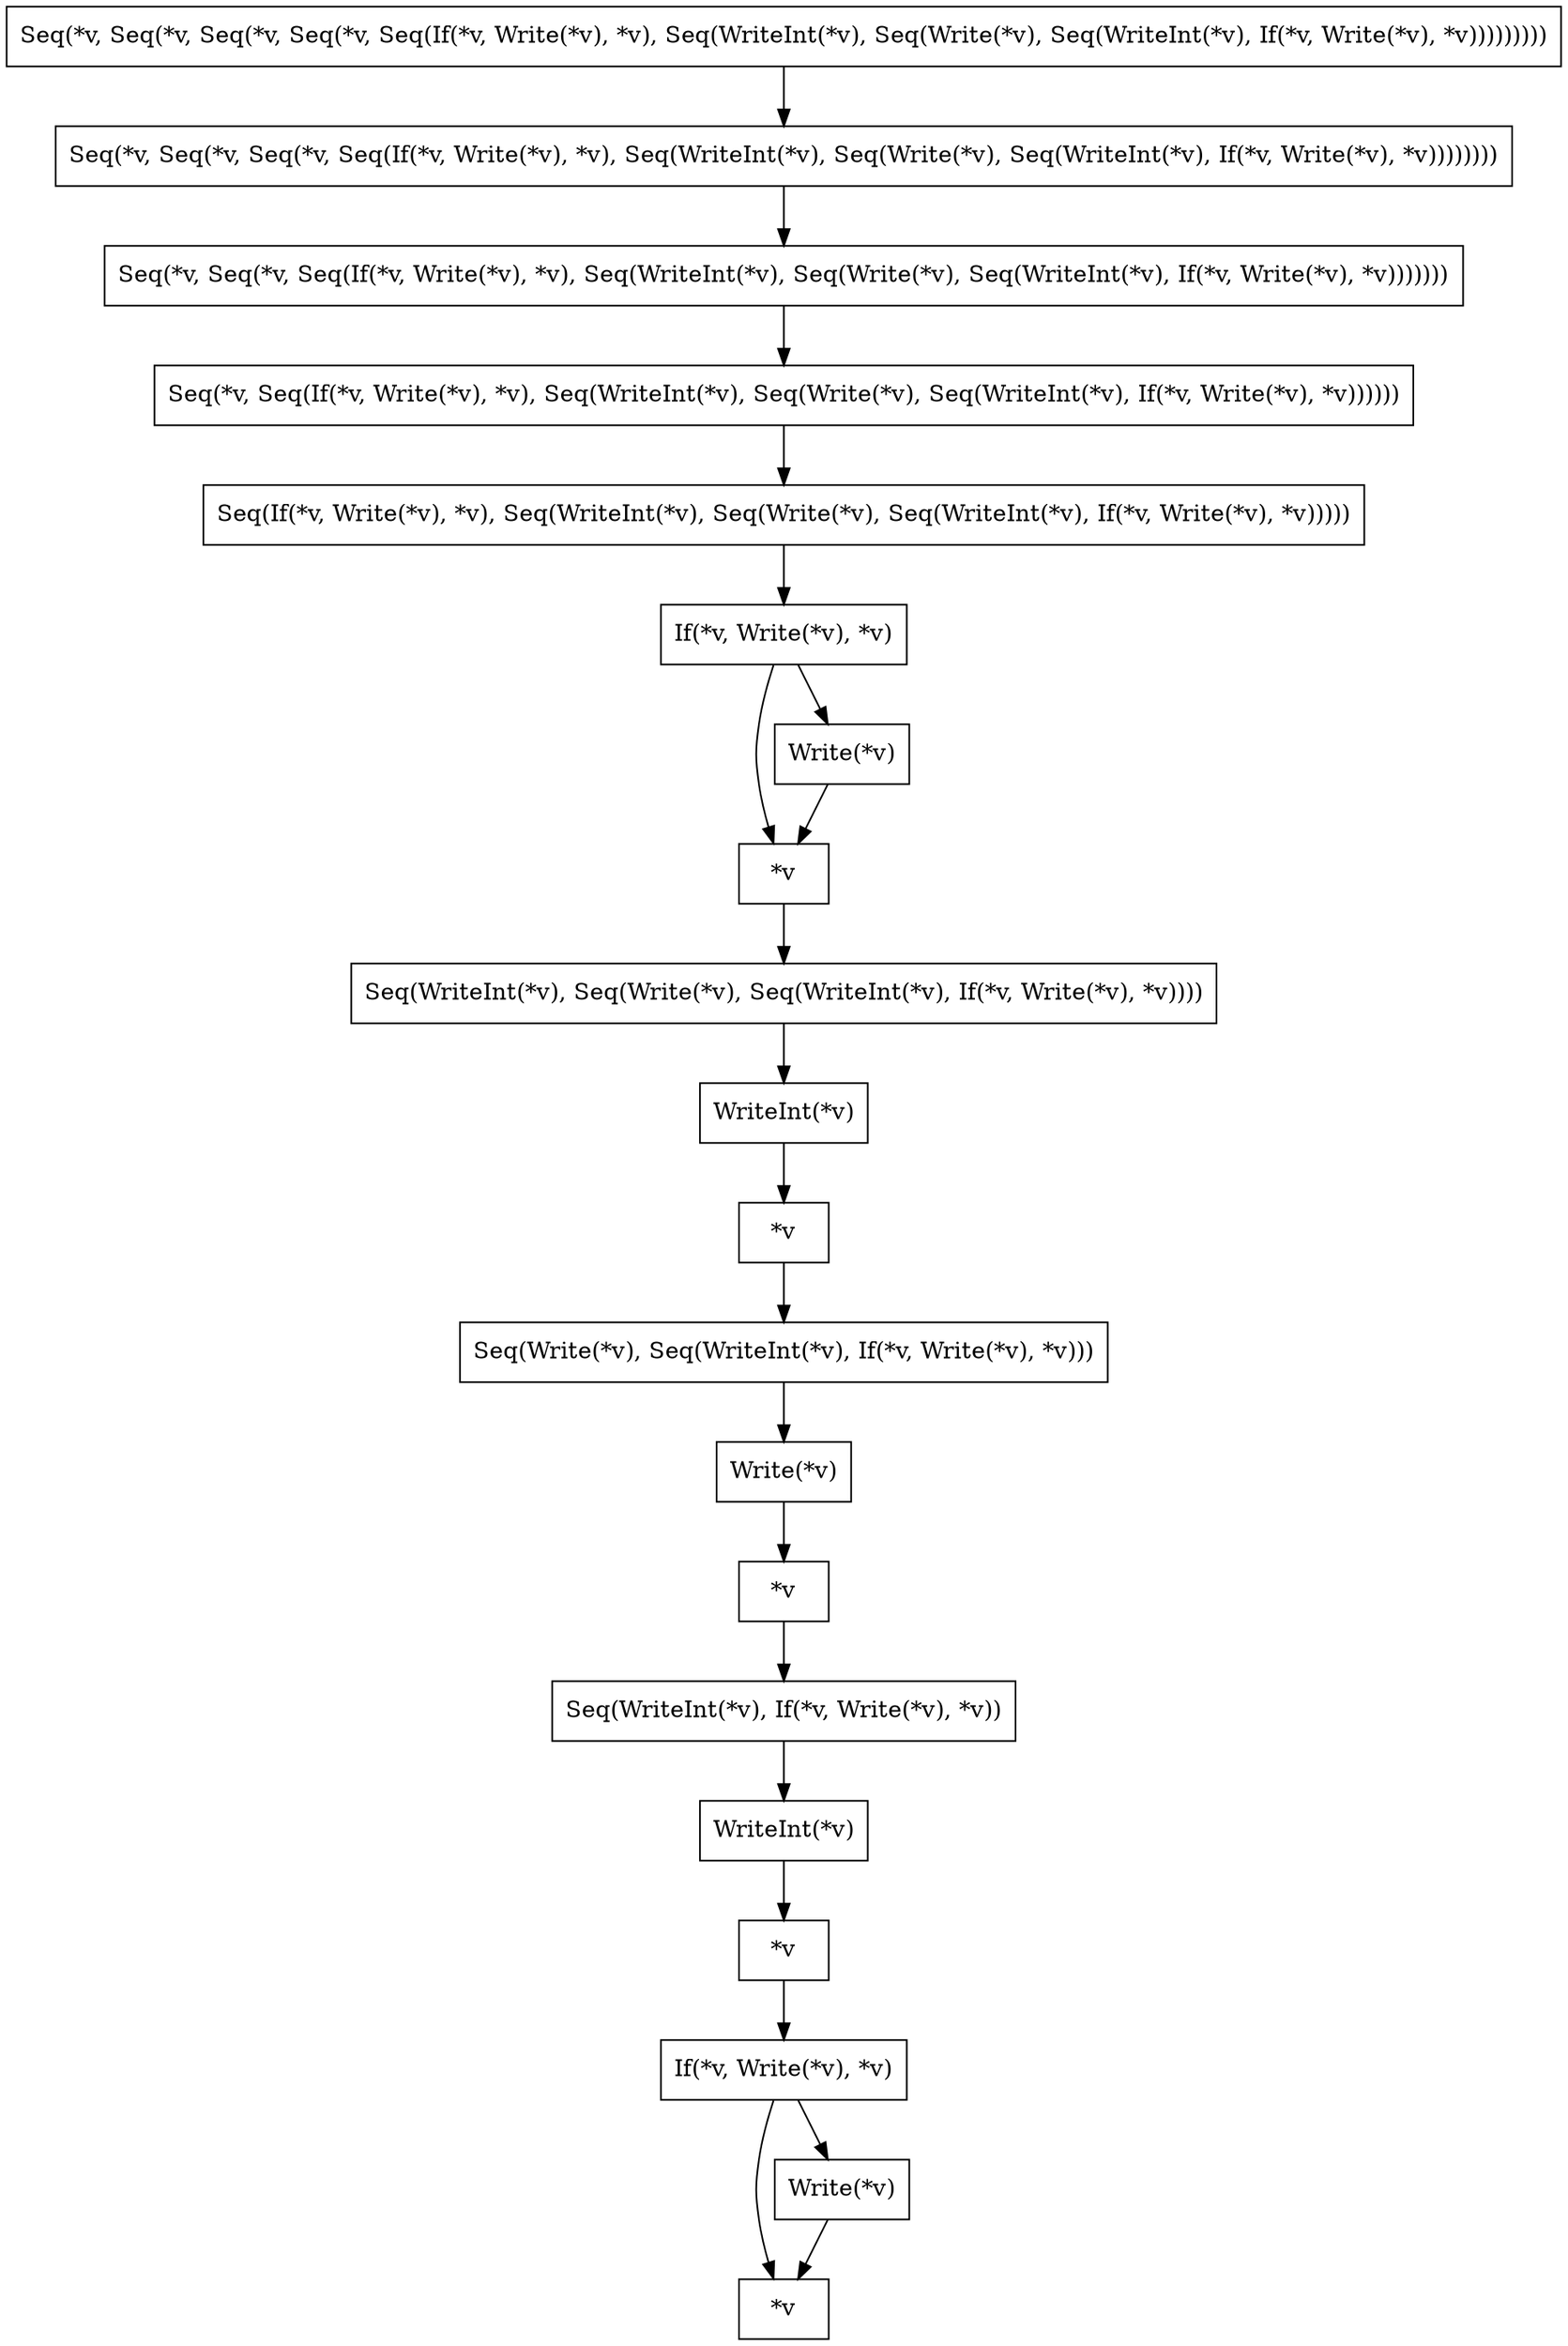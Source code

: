 digraph {
    0 [label="*v",shape=box];
    1 [label="Seq(*v, Seq(*v, Seq(*v, Seq(If(*v, Write(*v), *v), Seq(WriteInt(*v), Seq(Write(*v), Seq(WriteInt(*v), If(*v, Write(*v), *v))))))))"
      ,shape=box];
    2 [label="Seq(Write(*v), Seq(WriteInt(*v), If(*v, Write(*v), *v)))"
      ,shape=box];
    3 [label="*v",shape=box];
    4 [label="*v",shape=box];
    5 [label="Write(*v)",shape=box];
    6 [label="Write(*v)",shape=box];
    7 [label="Seq(*v, Seq(*v, Seq(If(*v, Write(*v), *v), Seq(WriteInt(*v), Seq(Write(*v), Seq(WriteInt(*v), If(*v, Write(*v), *v)))))))"
      ,shape=box];
    8 [label="WriteInt(*v)"
      ,shape=box];
    9 [label="If(*v, Write(*v), *v)"
      ,shape=box];
    10 [label="Seq(WriteInt(*v), If(*v, Write(*v), *v))"
       ,shape=box];
    11 [label="Seq(WriteInt(*v), Seq(Write(*v), Seq(WriteInt(*v), If(*v, Write(*v), *v))))"
       ,shape=box];
    12 [label="If(*v, Write(*v), *v)"
       ,shape=box];
    13 [label="Seq(*v, Seq(If(*v, Write(*v), *v), Seq(WriteInt(*v), Seq(Write(*v), Seq(WriteInt(*v), If(*v, Write(*v), *v))))))"
       ,shape=box];
    14 [label="WriteInt(*v)"
       ,shape=box];
    15 [label="*v",shape=box];
    16 [label="Seq(If(*v, Write(*v), *v), Seq(WriteInt(*v), Seq(Write(*v), Seq(WriteInt(*v), If(*v, Write(*v), *v)))))"
       ,shape=box];
    17 [label="Seq(*v, Seq(*v, Seq(*v, Seq(*v, Seq(If(*v, Write(*v), *v), Seq(WriteInt(*v), Seq(Write(*v), Seq(WriteInt(*v), If(*v, Write(*v), *v)))))))))"
       ,shape=box];
    18 [label="*v",shape=box];
    19 [label="Write(*v)"
       ,shape=box];
    1 -> 7 [label="",shape=box];
    2 -> 19 [label="",shape=box];
    3 -> 11 [label="",shape=box];
    4 -> 12 [label="",shape=box];
    5 -> 0 [label="",shape=box];
    6 -> 3 [label="",shape=box];
    7 -> 13 [label="",shape=box];
    8 -> 4 [label="",shape=box];
    9 -> 3 [label="",shape=box];
    9 -> 6 [label="",shape=box];
    10 -> 8 [label="",shape=box];
    11 -> 14 [label="",shape=box];
    12 -> 0 [label="",shape=box];
    12 -> 5 [label="",shape=box];
    13 -> 16 [label="",shape=box];
    14 -> 15 [label="",shape=box];
    15 -> 2 [label="",shape=box];
    16 -> 9 [label="",shape=box];
    17 -> 1 [label="",shape=box];
    18 -> 10 [label="",shape=box];
    19 -> 18 [label="",shape=box];
}
